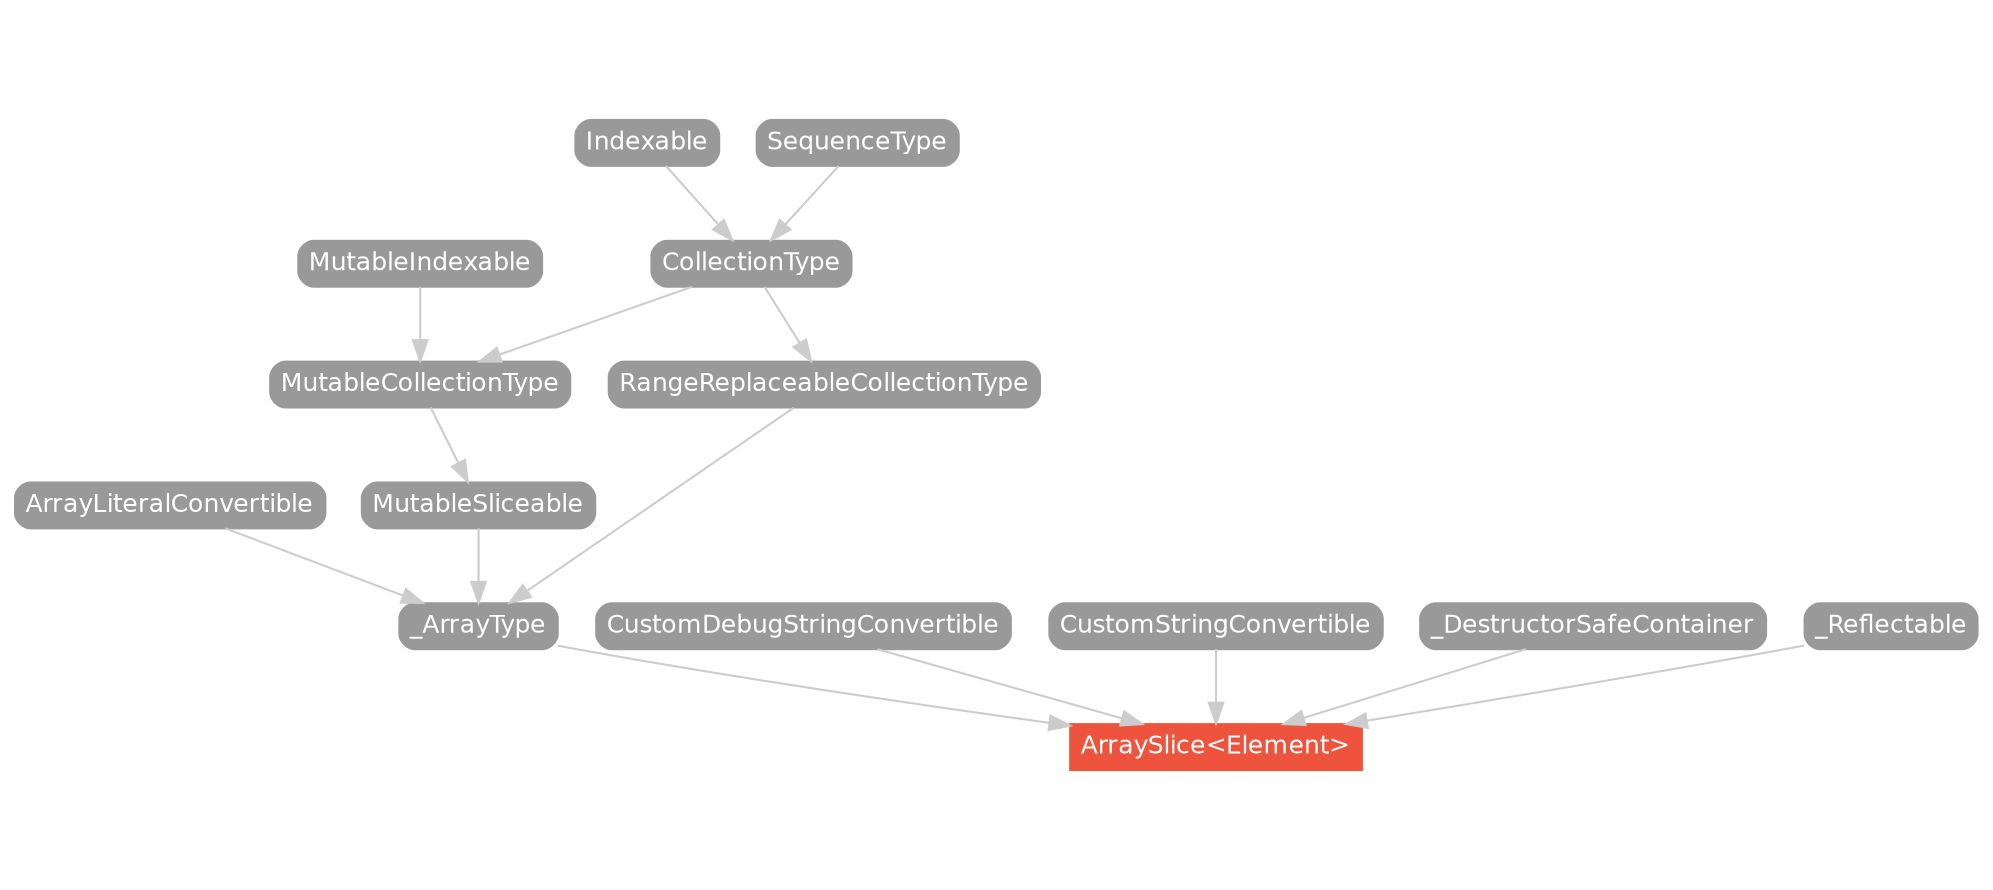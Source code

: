strict digraph "ArraySlice<Element> - Type Hierarchy - SwiftDoc.cn" {
    pad="0.1,0.8"
    node [shape=box, style="filled,rounded", color="#999999", fillcolor="#999999", fontcolor=white, fontname=Helvetica, fontnames="Helvetica,sansserif", fontsize=12, margin="0.07,0.05", height="0.3"]
    edge [color="#cccccc"]
    "ArrayLiteralConvertible" [URL="/protocol/ArrayLiteralConvertible/hierarchy/"]
    "ArraySlice<Element>" [URL="/type/ArraySlice/", style="filled", fillcolor="#ee543d", color="#ee543d"]
    "CollectionType" [URL="/protocol/CollectionType/hierarchy/"]
    "CustomDebugStringConvertible" [URL="/protocol/CustomDebugStringConvertible/hierarchy/"]
    "CustomStringConvertible" [URL="/protocol/CustomStringConvertible/hierarchy/"]
    "Indexable" [URL="/protocol/Indexable/hierarchy/"]
    "MutableCollectionType" [URL="/protocol/MutableCollectionType/hierarchy/"]
    "MutableIndexable" [URL="/protocol/MutableIndexable/hierarchy/"]
    "MutableSliceable" [URL="/protocol/MutableSliceable/hierarchy/"]
    "RangeReplaceableCollectionType" [URL="/protocol/RangeReplaceableCollectionType/hierarchy/"]
    "SequenceType" [URL="/protocol/SequenceType/hierarchy/"]
    "_ArrayType" [URL="/protocol/_ArrayType/hierarchy/"]
    "_DestructorSafeContainer" [URL="/protocol/_DestructorSafeContainer/hierarchy/"]
    "_Reflectable" [URL="/protocol/_Reflectable/hierarchy/"]    "_DestructorSafeContainer" -> "ArraySlice<Element>"
    "_ArrayType" -> "ArraySlice<Element>"
    "_Reflectable" -> "ArraySlice<Element>"
    "CustomStringConvertible" -> "ArraySlice<Element>"
    "CustomDebugStringConvertible" -> "ArraySlice<Element>"
    "RangeReplaceableCollectionType" -> "_ArrayType"
    "MutableSliceable" -> "_ArrayType"
    "ArrayLiteralConvertible" -> "_ArrayType"
    "CollectionType" -> "RangeReplaceableCollectionType"
    "Indexable" -> "CollectionType"
    "SequenceType" -> "CollectionType"
    "MutableCollectionType" -> "MutableSliceable"
    "MutableIndexable" -> "MutableCollectionType"
    "CollectionType" -> "MutableCollectionType"
    "Indexable" -> "CollectionType"
    "SequenceType" -> "CollectionType"
    subgraph Types {
        rank = max; "ArraySlice<Element>";
    }
}